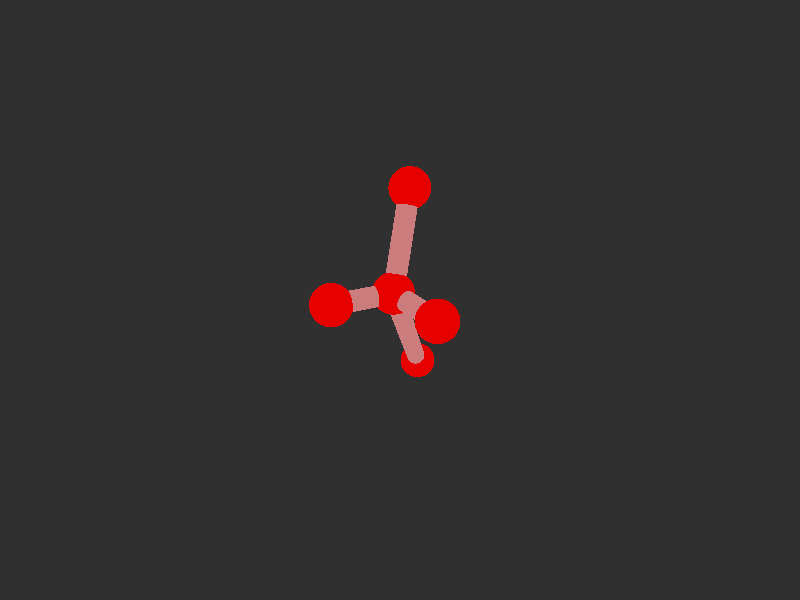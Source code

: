 #version 3.7; 
    global_settings { assumed_gamma 1.0 }
    

    camera {
    location  <20, 20, 20>
    right     x*image_width/image_height
    look_at   <0, 0, 0>
    angle 58
    }

    background { color rgb<1,1,1>*0.03 }


    light_source { <-20, 30, -25> color red 0.6 green 0.6 blue 0.6 }
    light_source { < 20, 30, -25> color red 0.6 green 0.6 blue 0.6 }
    
    #declare m = 1;
    union {

    union {
    sphere { m*<0.7203444289132809,0.8952671732079045,0.2917841967694884>, 1 }        
    sphere {  m*<0.9629376857707891,0.976844816732302,3.280843297090593>, 1 }
    sphere {  m*<3.456184874833324,0.9768448167323016,-0.9364389114000224>, 1 }
    sphere {  m*<-1.9174021922445261,4.822143881012966,-1.2678117106585733>, 1}
    sphere { m*<-3.912476829985368,-7.532566355402284,-2.4467715780233616>, 1 }    

        pigment { color rgb<0.8,0,0>  }
    finish { ambient 0.1 diffuse 0.7 phong 1 }
    }    
    union {
    cylinder { m*<0.9629376857707891,0.976844816732302,3.280843297090593>, <0.7203444289132809,0.8952671732079045,0.2917841967694884>, 0.5 }
    cylinder { m*<3.456184874833324,0.9768448167323016,-0.9364389114000224>, <0.7203444289132809,0.8952671732079045,0.2917841967694884>, 0.5}
    cylinder { m*<-1.9174021922445261,4.822143881012966,-1.2678117106585733>, <0.7203444289132809,0.8952671732079045,0.2917841967694884>, 0.5 }
    cylinder {  m*<-3.912476829985368,-7.532566355402284,-2.4467715780233616>, <0.7203444289132809,0.8952671732079045,0.2917841967694884>, 0.5}

    pigment { color rgb<0.6,.2,.2>  }
    finish { ambient 0.1 diffuse 0.7 phong 1 }    
    }
    
    // rotate <0, 0, 0>
    }
    #version 3.7; 
    global_settings { assumed_gamma 1.0 }
    

    camera {
    location  <20, 20, 20>
    right     x*image_width/image_height
    look_at   <0, 0, 0>
    angle 58
    }

    background { color rgb<1,1,1>*0.03 }


    light_source { <-20, 30, -25> color red 0.6 green 0.6 blue 0.6 }
    light_source { < 20, 30, -25> color red 0.6 green 0.6 blue 0.6 }
    
    #declare m = 1;
    union {

    union {
    sphere { m*<0.7203444289132809,0.8952671732079045,0.2917841967694884>, 1 }        
    sphere {  m*<0.9629376857707891,0.976844816732302,3.280843297090593>, 1 }
    sphere {  m*<3.456184874833324,0.9768448167323016,-0.9364389114000224>, 1 }
    sphere {  m*<-1.9174021922445261,4.822143881012966,-1.2678117106585733>, 1}
    sphere { m*<-3.912476829985368,-7.532566355402284,-2.4467715780233616>, 1 }    

        pigment { color rgb<0.8,0,0>  }
    finish { ambient 0.1 diffuse 0.7 phong 1 }
    }    
    union {
    cylinder { m*<0.9629376857707891,0.976844816732302,3.280843297090593>, <0.7203444289132809,0.8952671732079045,0.2917841967694884>, 0.5 }
    cylinder { m*<3.456184874833324,0.9768448167323016,-0.9364389114000224>, <0.7203444289132809,0.8952671732079045,0.2917841967694884>, 0.5}
    cylinder { m*<-1.9174021922445261,4.822143881012966,-1.2678117106585733>, <0.7203444289132809,0.8952671732079045,0.2917841967694884>, 0.5 }
    cylinder {  m*<-3.912476829985368,-7.532566355402284,-2.4467715780233616>, <0.7203444289132809,0.8952671732079045,0.2917841967694884>, 0.5}

    pigment { color rgb<0.6,.2,.2>  }
    finish { ambient 0.1 diffuse 0.7 phong 1 }    
    }
    
    // rotate <0, 0, 0>
    }
    
